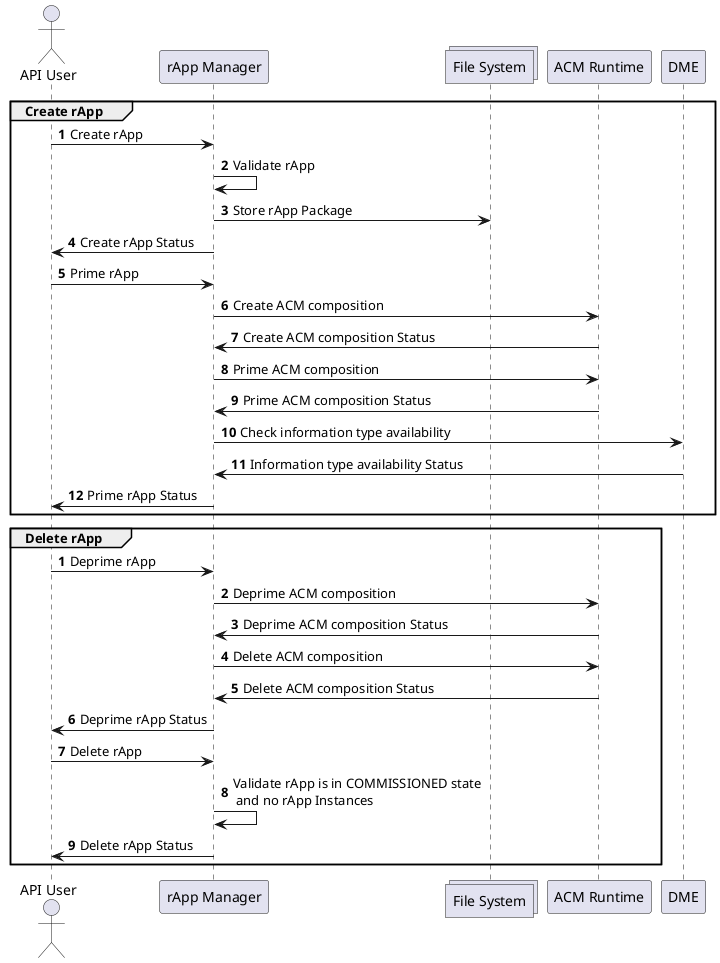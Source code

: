 @startuml
autonumber

actor "API User"
participant "rApp Manager"
collections "File System"
participant "ACM Runtime"
participant "DME"

group Create rApp
"API User"->"rApp Manager": Create rApp
"rApp Manager"->"rApp Manager": Validate rApp
"rApp Manager"->"File System": Store rApp Package
"rApp Manager"->"API User": Create rApp Status
"API User"->"rApp Manager": Prime rApp
"rApp Manager"->"ACM Runtime": Create ACM composition
"ACM Runtime"->"rApp Manager": Create ACM composition Status
"rApp Manager"->"ACM Runtime": Prime ACM composition
"ACM Runtime"->"rApp Manager": Prime ACM composition Status
"rApp Manager"->"DME": Check information type availability
"DME"->"rApp Manager": Information type availability Status
"rApp Manager"->"API User": Prime rApp Status
end

autonumber
group Delete rApp
"API User"->"rApp Manager": Deprime rApp
"rApp Manager"->"ACM Runtime": Deprime ACM composition
"ACM Runtime"->"rApp Manager": Deprime ACM composition Status
"rApp Manager"->"ACM Runtime": Delete ACM composition
"ACM Runtime"->"rApp Manager": Delete ACM composition Status
"rApp Manager"->"API User": Deprime rApp Status
"API User"->"rApp Manager": Delete rApp
"rApp Manager"->"rApp Manager": Validate rApp is in COMMISSIONED state \n and no rApp Instances
"rApp Manager"->"API User": Delete rApp Status

end


@enduml